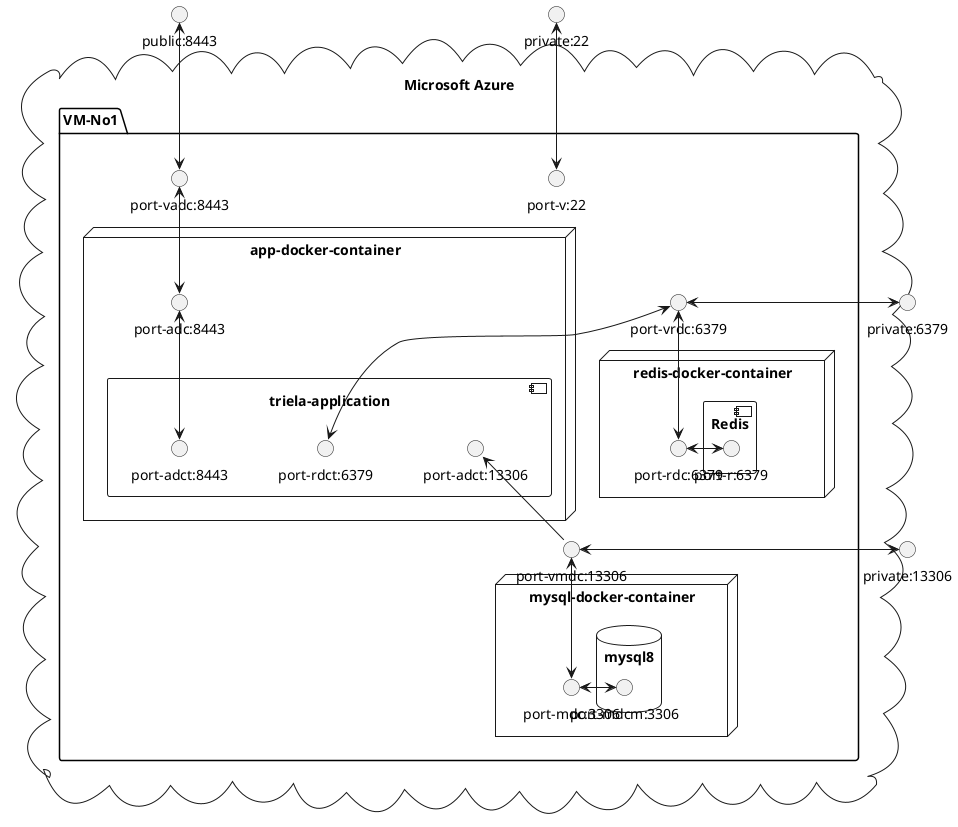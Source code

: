 @startuml

() "public:8443"
() "private:22"
() "private:13306"
() "private:6379"

cloud "Microsoft Azure" {
    package "VM-No1" {

    () "port-vmdc:13306"
    () "port-vadc:8443"
    () "port-vrdc:6379"
    () "port-v:22"

    node "mysql-docker-container" {
        () "port-mdc:3306"
        database "mysql8" {
            () "port-mdcm:3306"
        }
    }

    node "app-docker-container" {
        component "triela-application"{
            () "port-adct:13306"
            () "port-rdct:6379"
            () "port-adct:8443"
        }
        () "port-adc:8443"
    }

    node "redis-docker-container" {
        component "Redis" {
            () "port-r:6379"
        }
        () "port-rdc:6379"
    }
}

[public:8443] <--> [port-vadc:8443]
[private:13306] <-left-> [port-vmdc:13306]
[private:22] <--> [port-v:22]
[private:6379] <-left-> [port-vrdc:6379]

[port-vrdc:6379] <--> [port-rdc:6379]
[port-vrdc:6379] <--> [port-rdct:6379]
[port-vadc:8443] <--> [port-adc:8443]
[port-vmdc:13306] <-down-> [port-mdc:3306]


[port-adc:8443] <--> [port-adct:8443]
[port-rdc:6379] <-> [port-r:6379]

[port-mdc:3306] <-> [port-mdcm:3306]
[port-vmdc:13306] -up-> [port-adct:13306]

@enduml
